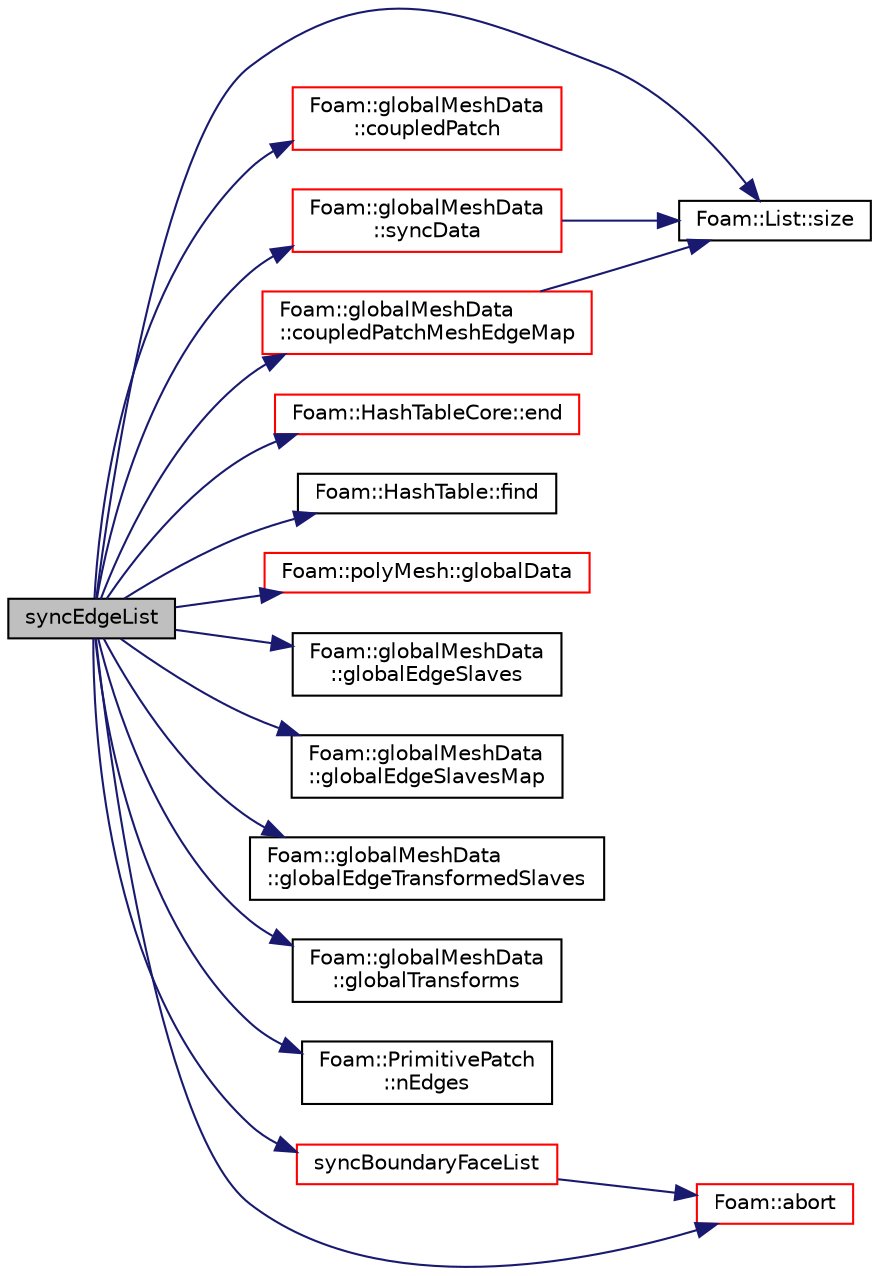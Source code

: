digraph "syncEdgeList"
{
  bgcolor="transparent";
  edge [fontname="Helvetica",fontsize="10",labelfontname="Helvetica",labelfontsize="10"];
  node [fontname="Helvetica",fontsize="10",shape=record];
  rankdir="LR";
  Node1 [label="syncEdgeList",height=0.2,width=0.4,color="black", fillcolor="grey75", style="filled", fontcolor="black"];
  Node1 -> Node2 [color="midnightblue",fontsize="10",style="solid",fontname="Helvetica"];
  Node2 [label="Foam::abort",height=0.2,width=0.4,color="red",URL="$a10887.html#a447107a607d03e417307c203fa5fb44b"];
  Node1 -> Node3 [color="midnightblue",fontsize="10",style="solid",fontname="Helvetica"];
  Node3 [label="Foam::globalMeshData\l::coupledPatch",height=0.2,width=0.4,color="red",URL="$a00942.html#afbcae5ee9ab7ebe172d3809f611d745d",tooltip="Return patch of all coupled faces. "];
  Node1 -> Node4 [color="midnightblue",fontsize="10",style="solid",fontname="Helvetica"];
  Node4 [label="Foam::globalMeshData\l::coupledPatchMeshEdgeMap",height=0.2,width=0.4,color="red",URL="$a00942.html#a68fe01255a021a4fae072146a6274076",tooltip="Return map from mesh edges to coupledPatch edges. "];
  Node4 -> Node5 [color="midnightblue",fontsize="10",style="solid",fontname="Helvetica"];
  Node5 [label="Foam::List::size",height=0.2,width=0.4,color="black",URL="$a01392.html#a8a5f6fa29bd4b500caf186f60245b384",tooltip="Override size to be inconsistent with allocated storage. "];
  Node1 -> Node6 [color="midnightblue",fontsize="10",style="solid",fontname="Helvetica"];
  Node6 [label="Foam::HashTableCore::end",height=0.2,width=0.4,color="red",URL="$a00995.html#a540580a296c0ff351686ceb4f27b6fe6",tooltip="iteratorEnd set to beyond the end of any HashTable "];
  Node1 -> Node7 [color="midnightblue",fontsize="10",style="solid",fontname="Helvetica"];
  Node7 [label="Foam::HashTable::find",height=0.2,width=0.4,color="black",URL="$a00994.html#a76b2c74ebd9f33fa9f76261b027ffc11",tooltip="Find and return an iterator set at the hashedEntry. "];
  Node1 -> Node8 [color="midnightblue",fontsize="10",style="solid",fontname="Helvetica"];
  Node8 [label="Foam::polyMesh::globalData",height=0.2,width=0.4,color="red",URL="$a01954.html#ad152d9d2d71b7bb6ab77c5ef580cb8ee",tooltip="Return parallel info. "];
  Node1 -> Node9 [color="midnightblue",fontsize="10",style="solid",fontname="Helvetica"];
  Node9 [label="Foam::globalMeshData\l::globalEdgeSlaves",height=0.2,width=0.4,color="black",URL="$a00942.html#a2fe434058aaa65022a8f6784f9c20cfa"];
  Node1 -> Node10 [color="midnightblue",fontsize="10",style="solid",fontname="Helvetica"];
  Node10 [label="Foam::globalMeshData\l::globalEdgeSlavesMap",height=0.2,width=0.4,color="black",URL="$a00942.html#a067b1361a138e9d2c68277599f43ebe6"];
  Node1 -> Node11 [color="midnightblue",fontsize="10",style="solid",fontname="Helvetica"];
  Node11 [label="Foam::globalMeshData\l::globalEdgeTransformedSlaves",height=0.2,width=0.4,color="black",URL="$a00942.html#a2c591aed92bccffe0d99b4f1b45a5de0"];
  Node1 -> Node12 [color="midnightblue",fontsize="10",style="solid",fontname="Helvetica"];
  Node12 [label="Foam::globalMeshData\l::globalTransforms",height=0.2,width=0.4,color="black",URL="$a00942.html#a6c50db3dabc2d62e0af8cce92919e697",tooltip="Global transforms numbering. "];
  Node1 -> Node13 [color="midnightblue",fontsize="10",style="solid",fontname="Helvetica"];
  Node13 [label="Foam::PrimitivePatch\l::nEdges",height=0.2,width=0.4,color="black",URL="$a02016.html#a1db9478309c639504a743b7b194226f4",tooltip="Return number of edges in patch. "];
  Node1 -> Node5 [color="midnightblue",fontsize="10",style="solid",fontname="Helvetica"];
  Node1 -> Node14 [color="midnightblue",fontsize="10",style="solid",fontname="Helvetica"];
  Node14 [label="syncBoundaryFaceList",height=0.2,width=0.4,color="red",URL="$a02630.html#abfef71f4706b88c9184fcae7352d0903",tooltip="Synchronize values on boundary faces only. "];
  Node14 -> Node2 [color="midnightblue",fontsize="10",style="solid",fontname="Helvetica"];
  Node1 -> Node15 [color="midnightblue",fontsize="10",style="solid",fontname="Helvetica"];
  Node15 [label="Foam::globalMeshData\l::syncData",height=0.2,width=0.4,color="red",URL="$a00942.html#a81fffc5ec4bfe50dd3ba0a3ca38ee2f1",tooltip="Helper: synchronise data with transforms. "];
  Node15 -> Node5 [color="midnightblue",fontsize="10",style="solid",fontname="Helvetica"];
}

